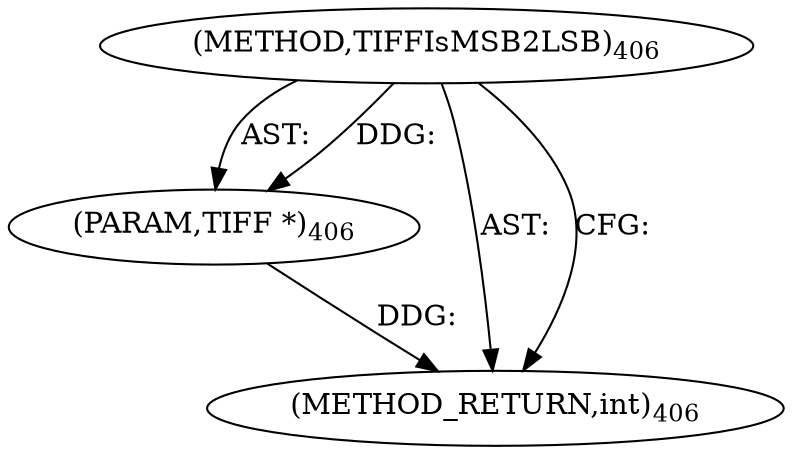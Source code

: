 digraph "TIFFIsMSB2LSB" {  
"8687" [label = <(METHOD,TIFFIsMSB2LSB)<SUB>406</SUB>> ]
"8688" [label = <(PARAM,TIFF *)<SUB>406</SUB>> ]
"8689" [label = <(METHOD_RETURN,int)<SUB>406</SUB>> ]
  "8687" -> "8688"  [ label = "AST: "] 
  "8687" -> "8689"  [ label = "AST: "] 
  "8687" -> "8689"  [ label = "CFG: "] 
  "8688" -> "8689"  [ label = "DDG: "] 
  "8687" -> "8688"  [ label = "DDG: "] 
}
